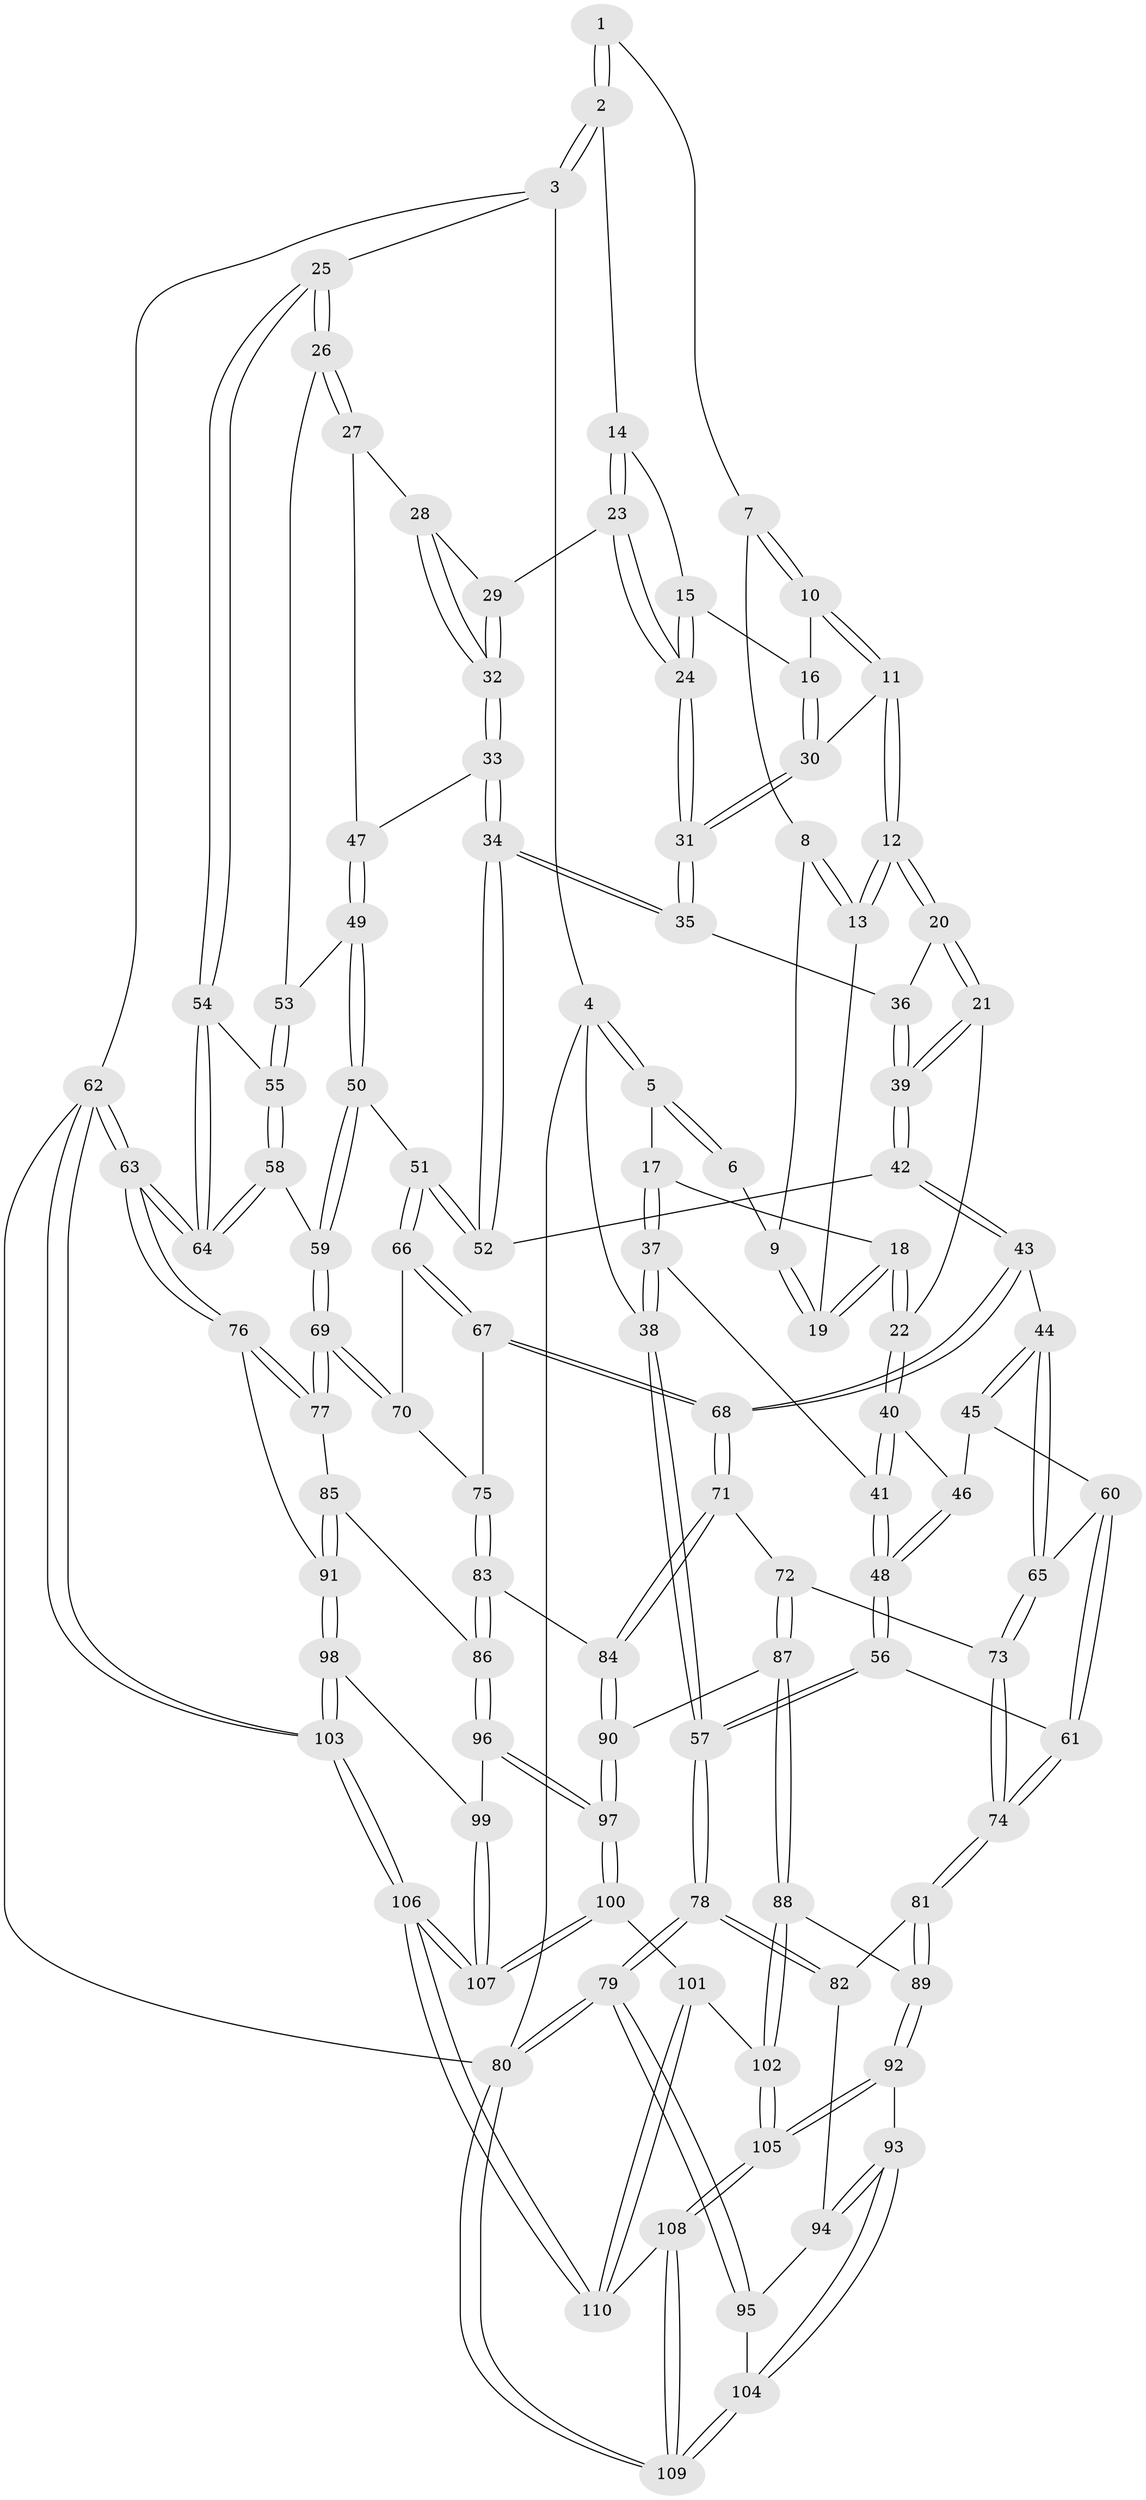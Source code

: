 // coarse degree distribution, {3: 0.7692307692307693, 4: 0.20512820512820512, 2: 0.02564102564102564}
// Generated by graph-tools (version 1.1) at 2025/38/03/04/25 23:38:26]
// undirected, 110 vertices, 272 edges
graph export_dot {
  node [color=gray90,style=filled];
  1 [pos="+0.5899953613781803+0"];
  2 [pos="+0.807154942457565+0"];
  3 [pos="+1+0"];
  4 [pos="+0+0"];
  5 [pos="+0.05884597507415717+0"];
  6 [pos="+0.42938074640998414+0"];
  7 [pos="+0.5598648598558352+0"];
  8 [pos="+0.5464609958479829+0"];
  9 [pos="+0.4099860933581511+0.04196471359318367"];
  10 [pos="+0.5655973850146467+0"];
  11 [pos="+0.5631390222105135+0.11241220016434525"];
  12 [pos="+0.5081360402229635+0.1277854445564848"];
  13 [pos="+0.489942440620141+0.0689891566424015"];
  14 [pos="+0.7128922160856586+0.0659166912665287"];
  15 [pos="+0.6288672494635085+0.089164973975771"];
  16 [pos="+0.6268686753753631+0.08923892449339398"];
  17 [pos="+0.2069163503667778+0"];
  18 [pos="+0.2810587227923224+0.1305176263771809"];
  19 [pos="+0.3995150557343224+0.06451442834870066"];
  20 [pos="+0.4955855454416856+0.15617148359693253"];
  21 [pos="+0.32325702326434824+0.17619335132968564"];
  22 [pos="+0.285864119939698+0.16354362464495117"];
  23 [pos="+0.7219000351941017+0.09698922714914254"];
  24 [pos="+0.6767008134581051+0.14576468306760984"];
  25 [pos="+1+0"];
  26 [pos="+1+0.09657736254111528"];
  27 [pos="+1+0.11462200939479299"];
  28 [pos="+0.8405053511535112+0.15420768059438697"];
  29 [pos="+0.7291300492397994+0.10438833425034119"];
  30 [pos="+0.6010876298286403+0.11945923938637515"];
  31 [pos="+0.63817547863267+0.2358122878945309"];
  32 [pos="+0.7231065639931838+0.24879384575011385"];
  33 [pos="+0.7213194387219686+0.2510025945629099"];
  34 [pos="+0.645159927567567+0.27047031290451695"];
  35 [pos="+0.6383990290370383+0.2555869107905025"];
  36 [pos="+0.5085597519189222+0.1781604373170047"];
  37 [pos="+0.02673458129814866+0.23837565940232108"];
  38 [pos="+0+0.2161379632360346"];
  39 [pos="+0.461119209467267+0.3034471933263639"];
  40 [pos="+0.2787815993244467+0.17530719487424234"];
  41 [pos="+0.12022635117323352+0.26242415978788003"];
  42 [pos="+0.4906527422978315+0.36335938671964313"];
  43 [pos="+0.45758520195252383+0.39762919647525685"];
  44 [pos="+0.44294853789304206+0.4050137356865715"];
  45 [pos="+0.3316399198931834+0.3617526350080717"];
  46 [pos="+0.28804545741263754+0.2629895889367343"];
  47 [pos="+0.8031566848192678+0.30447423999771867"];
  48 [pos="+0.15996567284585372+0.4642409683675855"];
  49 [pos="+0.8087292291709007+0.3165676318231019"];
  50 [pos="+0.8211777568254642+0.39677545610819576"];
  51 [pos="+0.622838052753797+0.3637840440552474"];
  52 [pos="+0.6122404133844587+0.3472328002675771"];
  53 [pos="+0.9029265704063723+0.3037519950861746"];
  54 [pos="+1+0.07523166301042726"];
  55 [pos="+0.8712249811310074+0.45510416716398544"];
  56 [pos="+0.1598543969644206+0.4705619735729837"];
  57 [pos="+0+0.538980888752559"];
  58 [pos="+0.8702574393293461+0.45659476347440126"];
  59 [pos="+0.8694129739442685+0.4570660167635574"];
  60 [pos="+0.2664373556013436+0.42415515964154926"];
  61 [pos="+0.17058325409995914+0.4766097076282266"];
  62 [pos="+1+1"];
  63 [pos="+1+0.6747394453193362"];
  64 [pos="+1+0.4877040565015483"];
  65 [pos="+0.40302108824924704+0.47675613629916763"];
  66 [pos="+0.6278762912279773+0.3838839621929984"];
  67 [pos="+0.5835928102799175+0.5376848683668721"];
  68 [pos="+0.5504516696151699+0.5563506216612369"];
  69 [pos="+0.8471158109792727+0.5100041119337981"];
  70 [pos="+0.7268363532528314+0.505340628336511"];
  71 [pos="+0.5346507826122743+0.5818492838396032"];
  72 [pos="+0.44800435842398834+0.600773879683767"];
  73 [pos="+0.3768906935348998+0.5572493890360617"];
  74 [pos="+0.26178895135103547+0.5949981108582385"];
  75 [pos="+0.6729935497050715+0.5633269981648242"];
  76 [pos="+1+0.6865127445800029"];
  77 [pos="+0.8614653559169104+0.5716902468411166"];
  78 [pos="+0+0.590951390712267"];
  79 [pos="+0+0.6832286446780813"];
  80 [pos="+0+1"];
  81 [pos="+0.2551978931190016+0.6279803500205625"];
  82 [pos="+0.19974469361847494+0.6863190846091632"];
  83 [pos="+0.6898858279138678+0.6898012755968491"];
  84 [pos="+0.5723731079318916+0.6429309822432073"];
  85 [pos="+0.771206230631595+0.6702557560517483"];
  86 [pos="+0.7093588718519657+0.7152237680036415"];
  87 [pos="+0.45199137005046236+0.7530236664910105"];
  88 [pos="+0.4243982563653995+0.7822894343116168"];
  89 [pos="+0.37757101352542216+0.7718872280444656"];
  90 [pos="+0.5089014378609231+0.742912488441717"];
  91 [pos="+0.9378558629774435+0.7647605831345551"];
  92 [pos="+0.2764560060749516+0.8364125741337507"];
  93 [pos="+0.26799076393388693+0.8329253823970141"];
  94 [pos="+0.19674076367162086+0.6960989105389682"];
  95 [pos="+0.11805592685344199+0.794655086978311"];
  96 [pos="+0.7020919773893997+0.7911120857408939"];
  97 [pos="+0.692125500554057+0.8058344879309661"];
  98 [pos="+0.9350059988714016+0.7685276481473927"];
  99 [pos="+0.8948108050718248+0.8090199874528516"];
  100 [pos="+0.6872054700294264+0.8287882563253101"];
  101 [pos="+0.5466223724584259+0.9471623593470871"];
  102 [pos="+0.4471620049038115+0.8646026433547194"];
  103 [pos="+1+1"];
  104 [pos="+0.13772454106876902+0.8572044616597733"];
  105 [pos="+0.2979813710228886+0.9774079592292646"];
  106 [pos="+0.9755688751067687+1"];
  107 [pos="+0.9305730168630548+1"];
  108 [pos="+0.17525623068051518+1"];
  109 [pos="+0.03014052177451037+1"];
  110 [pos="+0.5366256267317269+1"];
  1 -- 2;
  1 -- 2;
  1 -- 7;
  2 -- 3;
  2 -- 3;
  2 -- 14;
  3 -- 4;
  3 -- 25;
  3 -- 62;
  4 -- 5;
  4 -- 5;
  4 -- 38;
  4 -- 80;
  5 -- 6;
  5 -- 6;
  5 -- 17;
  6 -- 9;
  7 -- 8;
  7 -- 10;
  7 -- 10;
  8 -- 9;
  8 -- 13;
  8 -- 13;
  9 -- 19;
  9 -- 19;
  10 -- 11;
  10 -- 11;
  10 -- 16;
  11 -- 12;
  11 -- 12;
  11 -- 30;
  12 -- 13;
  12 -- 13;
  12 -- 20;
  12 -- 20;
  13 -- 19;
  14 -- 15;
  14 -- 23;
  14 -- 23;
  15 -- 16;
  15 -- 24;
  15 -- 24;
  16 -- 30;
  16 -- 30;
  17 -- 18;
  17 -- 37;
  17 -- 37;
  18 -- 19;
  18 -- 19;
  18 -- 22;
  18 -- 22;
  20 -- 21;
  20 -- 21;
  20 -- 36;
  21 -- 22;
  21 -- 39;
  21 -- 39;
  22 -- 40;
  22 -- 40;
  23 -- 24;
  23 -- 24;
  23 -- 29;
  24 -- 31;
  24 -- 31;
  25 -- 26;
  25 -- 26;
  25 -- 54;
  25 -- 54;
  26 -- 27;
  26 -- 27;
  26 -- 53;
  27 -- 28;
  27 -- 47;
  28 -- 29;
  28 -- 32;
  28 -- 32;
  29 -- 32;
  29 -- 32;
  30 -- 31;
  30 -- 31;
  31 -- 35;
  31 -- 35;
  32 -- 33;
  32 -- 33;
  33 -- 34;
  33 -- 34;
  33 -- 47;
  34 -- 35;
  34 -- 35;
  34 -- 52;
  34 -- 52;
  35 -- 36;
  36 -- 39;
  36 -- 39;
  37 -- 38;
  37 -- 38;
  37 -- 41;
  38 -- 57;
  38 -- 57;
  39 -- 42;
  39 -- 42;
  40 -- 41;
  40 -- 41;
  40 -- 46;
  41 -- 48;
  41 -- 48;
  42 -- 43;
  42 -- 43;
  42 -- 52;
  43 -- 44;
  43 -- 68;
  43 -- 68;
  44 -- 45;
  44 -- 45;
  44 -- 65;
  44 -- 65;
  45 -- 46;
  45 -- 60;
  46 -- 48;
  46 -- 48;
  47 -- 49;
  47 -- 49;
  48 -- 56;
  48 -- 56;
  49 -- 50;
  49 -- 50;
  49 -- 53;
  50 -- 51;
  50 -- 59;
  50 -- 59;
  51 -- 52;
  51 -- 52;
  51 -- 66;
  51 -- 66;
  53 -- 55;
  53 -- 55;
  54 -- 55;
  54 -- 64;
  54 -- 64;
  55 -- 58;
  55 -- 58;
  56 -- 57;
  56 -- 57;
  56 -- 61;
  57 -- 78;
  57 -- 78;
  58 -- 59;
  58 -- 64;
  58 -- 64;
  59 -- 69;
  59 -- 69;
  60 -- 61;
  60 -- 61;
  60 -- 65;
  61 -- 74;
  61 -- 74;
  62 -- 63;
  62 -- 63;
  62 -- 103;
  62 -- 103;
  62 -- 80;
  63 -- 64;
  63 -- 64;
  63 -- 76;
  63 -- 76;
  65 -- 73;
  65 -- 73;
  66 -- 67;
  66 -- 67;
  66 -- 70;
  67 -- 68;
  67 -- 68;
  67 -- 75;
  68 -- 71;
  68 -- 71;
  69 -- 70;
  69 -- 70;
  69 -- 77;
  69 -- 77;
  70 -- 75;
  71 -- 72;
  71 -- 84;
  71 -- 84;
  72 -- 73;
  72 -- 87;
  72 -- 87;
  73 -- 74;
  73 -- 74;
  74 -- 81;
  74 -- 81;
  75 -- 83;
  75 -- 83;
  76 -- 77;
  76 -- 77;
  76 -- 91;
  77 -- 85;
  78 -- 79;
  78 -- 79;
  78 -- 82;
  78 -- 82;
  79 -- 80;
  79 -- 80;
  79 -- 95;
  79 -- 95;
  80 -- 109;
  80 -- 109;
  81 -- 82;
  81 -- 89;
  81 -- 89;
  82 -- 94;
  83 -- 84;
  83 -- 86;
  83 -- 86;
  84 -- 90;
  84 -- 90;
  85 -- 86;
  85 -- 91;
  85 -- 91;
  86 -- 96;
  86 -- 96;
  87 -- 88;
  87 -- 88;
  87 -- 90;
  88 -- 89;
  88 -- 102;
  88 -- 102;
  89 -- 92;
  89 -- 92;
  90 -- 97;
  90 -- 97;
  91 -- 98;
  91 -- 98;
  92 -- 93;
  92 -- 105;
  92 -- 105;
  93 -- 94;
  93 -- 94;
  93 -- 104;
  93 -- 104;
  94 -- 95;
  95 -- 104;
  96 -- 97;
  96 -- 97;
  96 -- 99;
  97 -- 100;
  97 -- 100;
  98 -- 99;
  98 -- 103;
  98 -- 103;
  99 -- 107;
  99 -- 107;
  100 -- 101;
  100 -- 107;
  100 -- 107;
  101 -- 102;
  101 -- 110;
  101 -- 110;
  102 -- 105;
  102 -- 105;
  103 -- 106;
  103 -- 106;
  104 -- 109;
  104 -- 109;
  105 -- 108;
  105 -- 108;
  106 -- 107;
  106 -- 107;
  106 -- 110;
  106 -- 110;
  108 -- 109;
  108 -- 109;
  108 -- 110;
}
